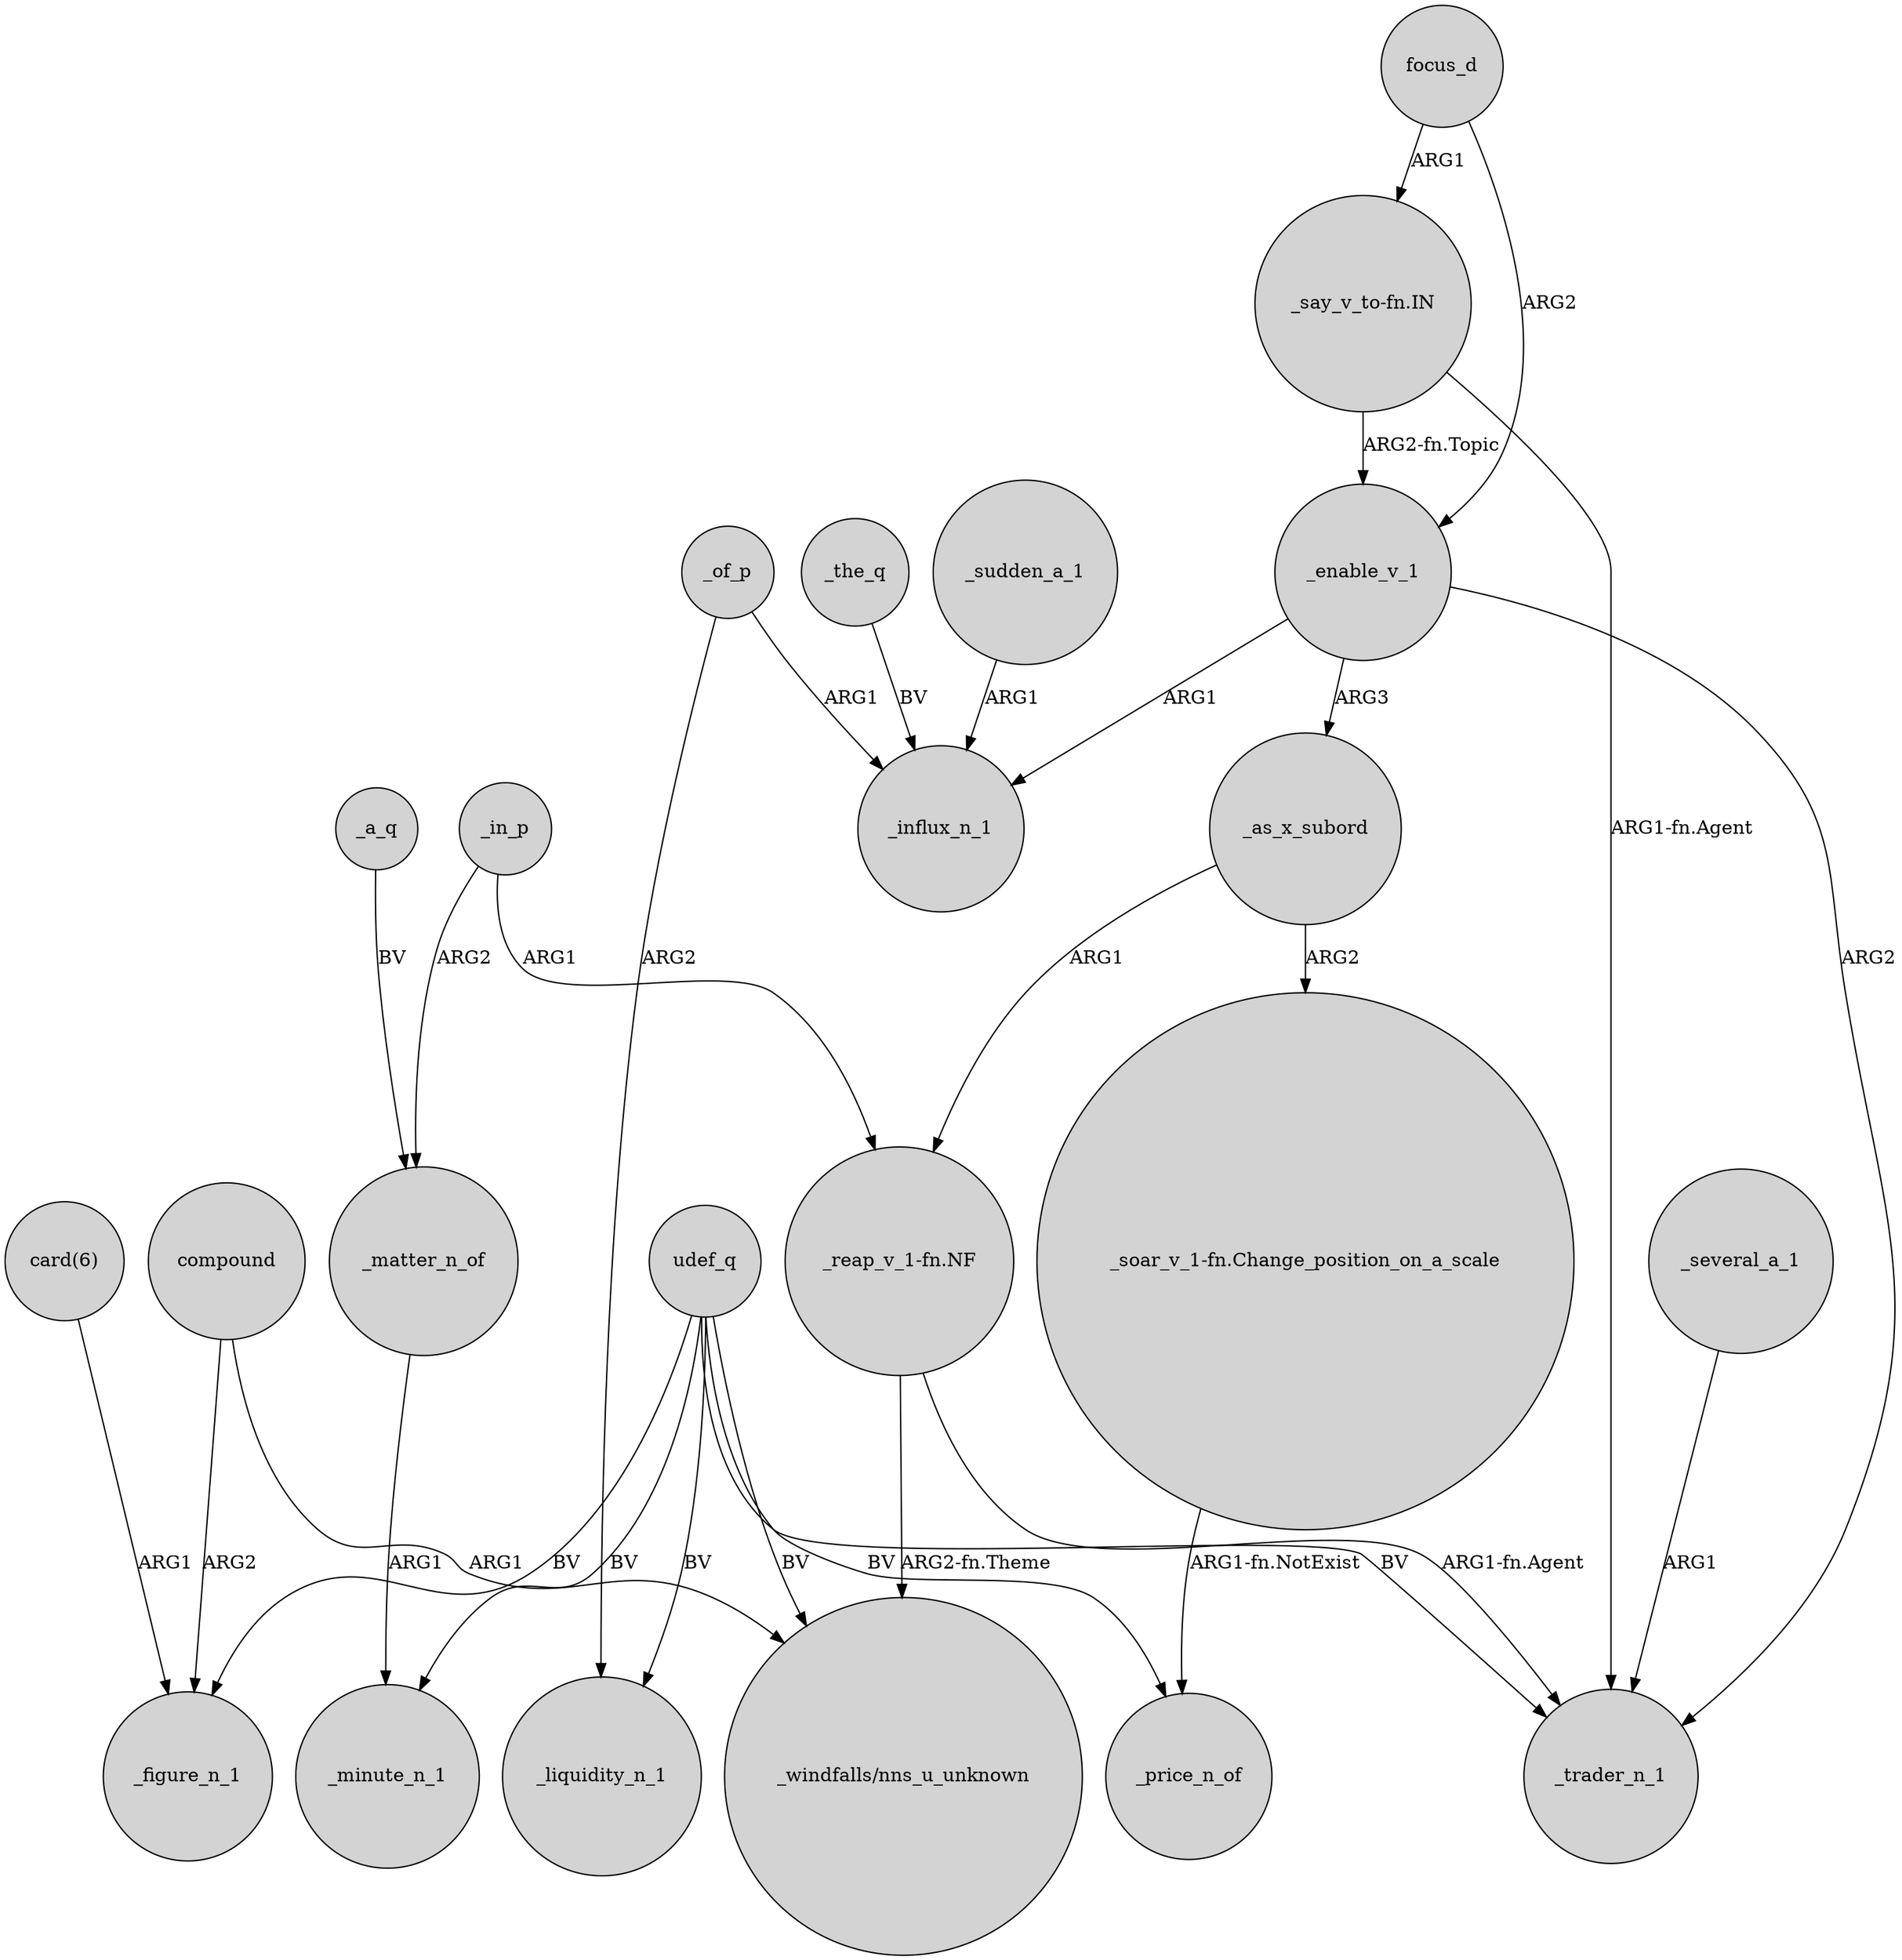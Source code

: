 digraph {
	node [shape=circle style=filled]
	_of_p -> _liquidity_n_1 [label=ARG2]
	udef_q -> "_windfalls/nns_u_unknown" [label=BV]
	udef_q -> _price_n_of [label=BV]
	"_reap_v_1-fn.NF" -> "_windfalls/nns_u_unknown" [label="ARG2-fn.Theme"]
	_as_x_subord -> "_soar_v_1-fn.Change_position_on_a_scale" [label=ARG2]
	"_say_v_to-fn.IN" -> _enable_v_1 [label="ARG2-fn.Topic"]
	udef_q -> _trader_n_1 [label=BV]
	"_say_v_to-fn.IN" -> _trader_n_1 [label="ARG1-fn.Agent"]
	_enable_v_1 -> _trader_n_1 [label=ARG2]
	_of_p -> _influx_n_1 [label=ARG1]
	focus_d -> _enable_v_1 [label=ARG2]
	_several_a_1 -> _trader_n_1 [label=ARG1]
	_matter_n_of -> _minute_n_1 [label=ARG1]
	_sudden_a_1 -> _influx_n_1 [label=ARG1]
	"_soar_v_1-fn.Change_position_on_a_scale" -> _price_n_of [label="ARG1-fn.NotExist"]
	_enable_v_1 -> _as_x_subord [label=ARG3]
	compound -> "_windfalls/nns_u_unknown" [label=ARG1]
	_enable_v_1 -> _influx_n_1 [label=ARG1]
	_in_p -> _matter_n_of [label=ARG2]
	_the_q -> _influx_n_1 [label=BV]
	udef_q -> _figure_n_1 [label=BV]
	"_reap_v_1-fn.NF" -> _trader_n_1 [label="ARG1-fn.Agent"]
	udef_q -> _liquidity_n_1 [label=BV]
	_in_p -> "_reap_v_1-fn.NF" [label=ARG1]
	compound -> _figure_n_1 [label=ARG2]
	_a_q -> _matter_n_of [label=BV]
	_as_x_subord -> "_reap_v_1-fn.NF" [label=ARG1]
	focus_d -> "_say_v_to-fn.IN" [label=ARG1]
	"card(6)" -> _figure_n_1 [label=ARG1]
	udef_q -> _minute_n_1 [label=BV]
}

